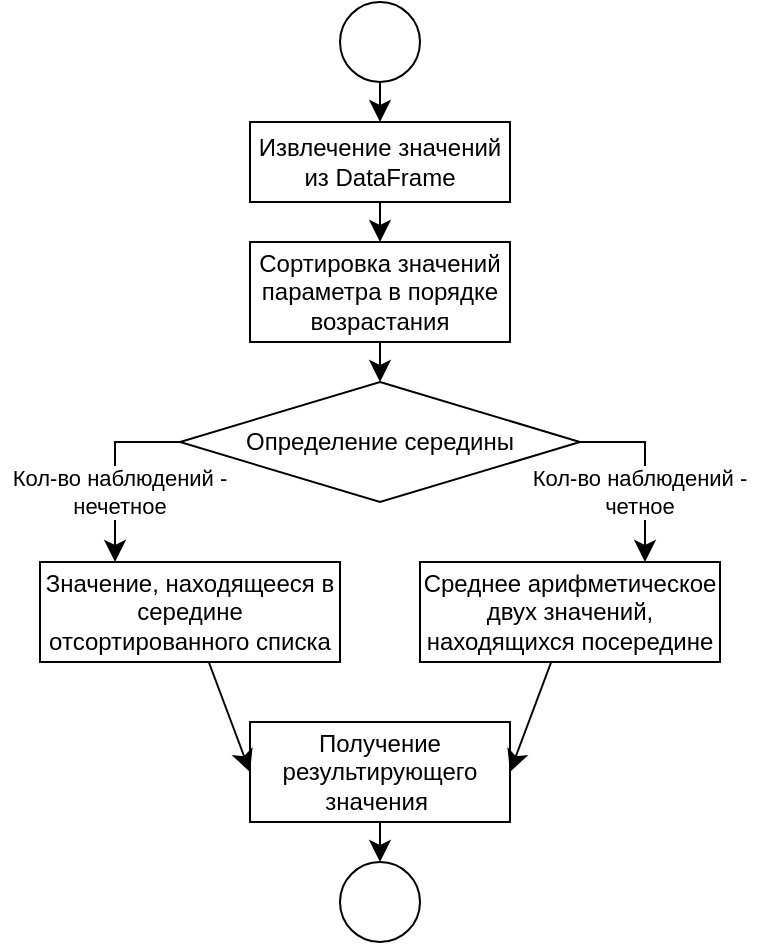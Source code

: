 <mxfile version="24.4.10" type="device">
  <diagram name="Страница — 1" id="kAfhrjpM3esUJZUGjfEe">
    <mxGraphModel dx="1511" dy="787" grid="1" gridSize="10" guides="1" tooltips="1" connect="1" arrows="1" fold="1" page="1" pageScale="1" pageWidth="827" pageHeight="1169" math="0" shadow="0">
      <root>
        <mxCell id="0" />
        <mxCell id="1" parent="0" />
        <mxCell id="-MQLdTyeGXj2tNFR3Nlr-1" style="edgeStyle=none;curved=1;rounded=0;orthogonalLoop=1;jettySize=auto;html=1;fontSize=12;startSize=8;endSize=8;" parent="1" source="-MQLdTyeGXj2tNFR3Nlr-2" target="-MQLdTyeGXj2tNFR3Nlr-4" edge="1">
          <mxGeometry relative="1" as="geometry" />
        </mxCell>
        <mxCell id="-MQLdTyeGXj2tNFR3Nlr-2" value="" style="ellipse;whiteSpace=wrap;html=1;aspect=fixed;" parent="1" vertex="1">
          <mxGeometry x="160" y="40" width="40" height="40" as="geometry" />
        </mxCell>
        <mxCell id="-MQLdTyeGXj2tNFR3Nlr-3" style="edgeStyle=none;curved=1;rounded=0;orthogonalLoop=1;jettySize=auto;html=1;fontSize=12;startSize=8;endSize=8;" parent="1" source="-MQLdTyeGXj2tNFR3Nlr-4" target="-MQLdTyeGXj2tNFR3Nlr-6" edge="1">
          <mxGeometry relative="1" as="geometry" />
        </mxCell>
        <mxCell id="-MQLdTyeGXj2tNFR3Nlr-4" value="Извлечение значений из DataFrame" style="rounded=0;whiteSpace=wrap;html=1;" parent="1" vertex="1">
          <mxGeometry x="115" y="100" width="130" height="40" as="geometry" />
        </mxCell>
        <mxCell id="YQ7mIzfrbfJ_vOfUMCTP-1" style="edgeStyle=none;curved=1;rounded=0;orthogonalLoop=1;jettySize=auto;html=1;fontSize=12;startSize=8;endSize=8;" edge="1" parent="1" source="-MQLdTyeGXj2tNFR3Nlr-6" target="-MQLdTyeGXj2tNFR3Nlr-13">
          <mxGeometry relative="1" as="geometry" />
        </mxCell>
        <mxCell id="-MQLdTyeGXj2tNFR3Nlr-6" value="Сортировка значений параметра в порядке возрастания" style="rounded=0;whiteSpace=wrap;html=1;" parent="1" vertex="1">
          <mxGeometry x="115" y="160" width="130" height="50" as="geometry" />
        </mxCell>
        <mxCell id="-MQLdTyeGXj2tNFR3Nlr-9" style="edgeStyle=none;curved=1;rounded=0;orthogonalLoop=1;jettySize=auto;html=1;entryX=0.5;entryY=0;entryDx=0;entryDy=0;fontSize=12;startSize=8;endSize=8;" parent="1" source="-MQLdTyeGXj2tNFR3Nlr-10" target="-MQLdTyeGXj2tNFR3Nlr-11" edge="1">
          <mxGeometry relative="1" as="geometry" />
        </mxCell>
        <mxCell id="-MQLdTyeGXj2tNFR3Nlr-10" value="Получение результирующего значения&amp;nbsp;" style="rounded=0;whiteSpace=wrap;html=1;" parent="1" vertex="1">
          <mxGeometry x="115" y="400" width="130" height="50" as="geometry" />
        </mxCell>
        <mxCell id="-MQLdTyeGXj2tNFR3Nlr-11" value="" style="ellipse;whiteSpace=wrap;html=1;aspect=fixed;" parent="1" vertex="1">
          <mxGeometry x="160" y="470" width="40" height="40" as="geometry" />
        </mxCell>
        <mxCell id="-MQLdTyeGXj2tNFR3Nlr-18" style="edgeStyle=orthogonalEdgeStyle;rounded=0;orthogonalLoop=1;jettySize=auto;html=1;entryX=0.75;entryY=0;entryDx=0;entryDy=0;fontSize=12;startSize=8;endSize=8;exitX=1;exitY=0.5;exitDx=0;exitDy=0;" parent="1" source="-MQLdTyeGXj2tNFR3Nlr-13" target="-MQLdTyeGXj2tNFR3Nlr-16" edge="1">
          <mxGeometry relative="1" as="geometry" />
        </mxCell>
        <mxCell id="-MQLdTyeGXj2tNFR3Nlr-13" value="Определение середины" style="rhombus;whiteSpace=wrap;html=1;" parent="1" vertex="1">
          <mxGeometry x="80" y="230" width="200" height="60" as="geometry" />
        </mxCell>
        <mxCell id="-MQLdTyeGXj2tNFR3Nlr-19" style="edgeStyle=none;curved=1;rounded=0;orthogonalLoop=1;jettySize=auto;html=1;entryX=0;entryY=0.5;entryDx=0;entryDy=0;fontSize=12;startSize=8;endSize=8;" parent="1" source="-MQLdTyeGXj2tNFR3Nlr-15" target="-MQLdTyeGXj2tNFR3Nlr-10" edge="1">
          <mxGeometry relative="1" as="geometry" />
        </mxCell>
        <mxCell id="-MQLdTyeGXj2tNFR3Nlr-15" value="Значение, находящееся в середине отсортированного списка" style="rounded=0;whiteSpace=wrap;html=1;" parent="1" vertex="1">
          <mxGeometry x="10" y="320" width="150" height="50" as="geometry" />
        </mxCell>
        <mxCell id="-MQLdTyeGXj2tNFR3Nlr-20" style="edgeStyle=none;curved=1;rounded=0;orthogonalLoop=1;jettySize=auto;html=1;entryX=1;entryY=0.5;entryDx=0;entryDy=0;fontSize=12;startSize=8;endSize=8;" parent="1" source="-MQLdTyeGXj2tNFR3Nlr-16" target="-MQLdTyeGXj2tNFR3Nlr-10" edge="1">
          <mxGeometry relative="1" as="geometry" />
        </mxCell>
        <mxCell id="-MQLdTyeGXj2tNFR3Nlr-16" value="Среднее арифметическое двух значений, находящихся посередине" style="rounded=0;whiteSpace=wrap;html=1;" parent="1" vertex="1">
          <mxGeometry x="200" y="320" width="150" height="50" as="geometry" />
        </mxCell>
        <mxCell id="-MQLdTyeGXj2tNFR3Nlr-17" style="edgeStyle=orthogonalEdgeStyle;rounded=0;orthogonalLoop=1;jettySize=auto;html=1;entryX=0.25;entryY=0;entryDx=0;entryDy=0;fontSize=12;startSize=8;endSize=8;exitX=0;exitY=0.5;exitDx=0;exitDy=0;" parent="1" source="-MQLdTyeGXj2tNFR3Nlr-13" target="-MQLdTyeGXj2tNFR3Nlr-15" edge="1">
          <mxGeometry relative="1" as="geometry" />
        </mxCell>
        <mxCell id="-MQLdTyeGXj2tNFR3Nlr-22" value="Кол-во наблюдений - нечетное" style="text;html=1;align=center;verticalAlign=middle;whiteSpace=wrap;rounded=0;fontSize=11;labelBackgroundColor=default;" parent="1" vertex="1">
          <mxGeometry x="-10" y="270" width="120" height="30" as="geometry" />
        </mxCell>
        <mxCell id="-MQLdTyeGXj2tNFR3Nlr-23" value="Кол-во наблюдений - четное" style="text;html=1;align=center;verticalAlign=middle;whiteSpace=wrap;rounded=0;fontSize=11;labelBackgroundColor=default;" parent="1" vertex="1">
          <mxGeometry x="250" y="270" width="120" height="30" as="geometry" />
        </mxCell>
      </root>
    </mxGraphModel>
  </diagram>
</mxfile>
